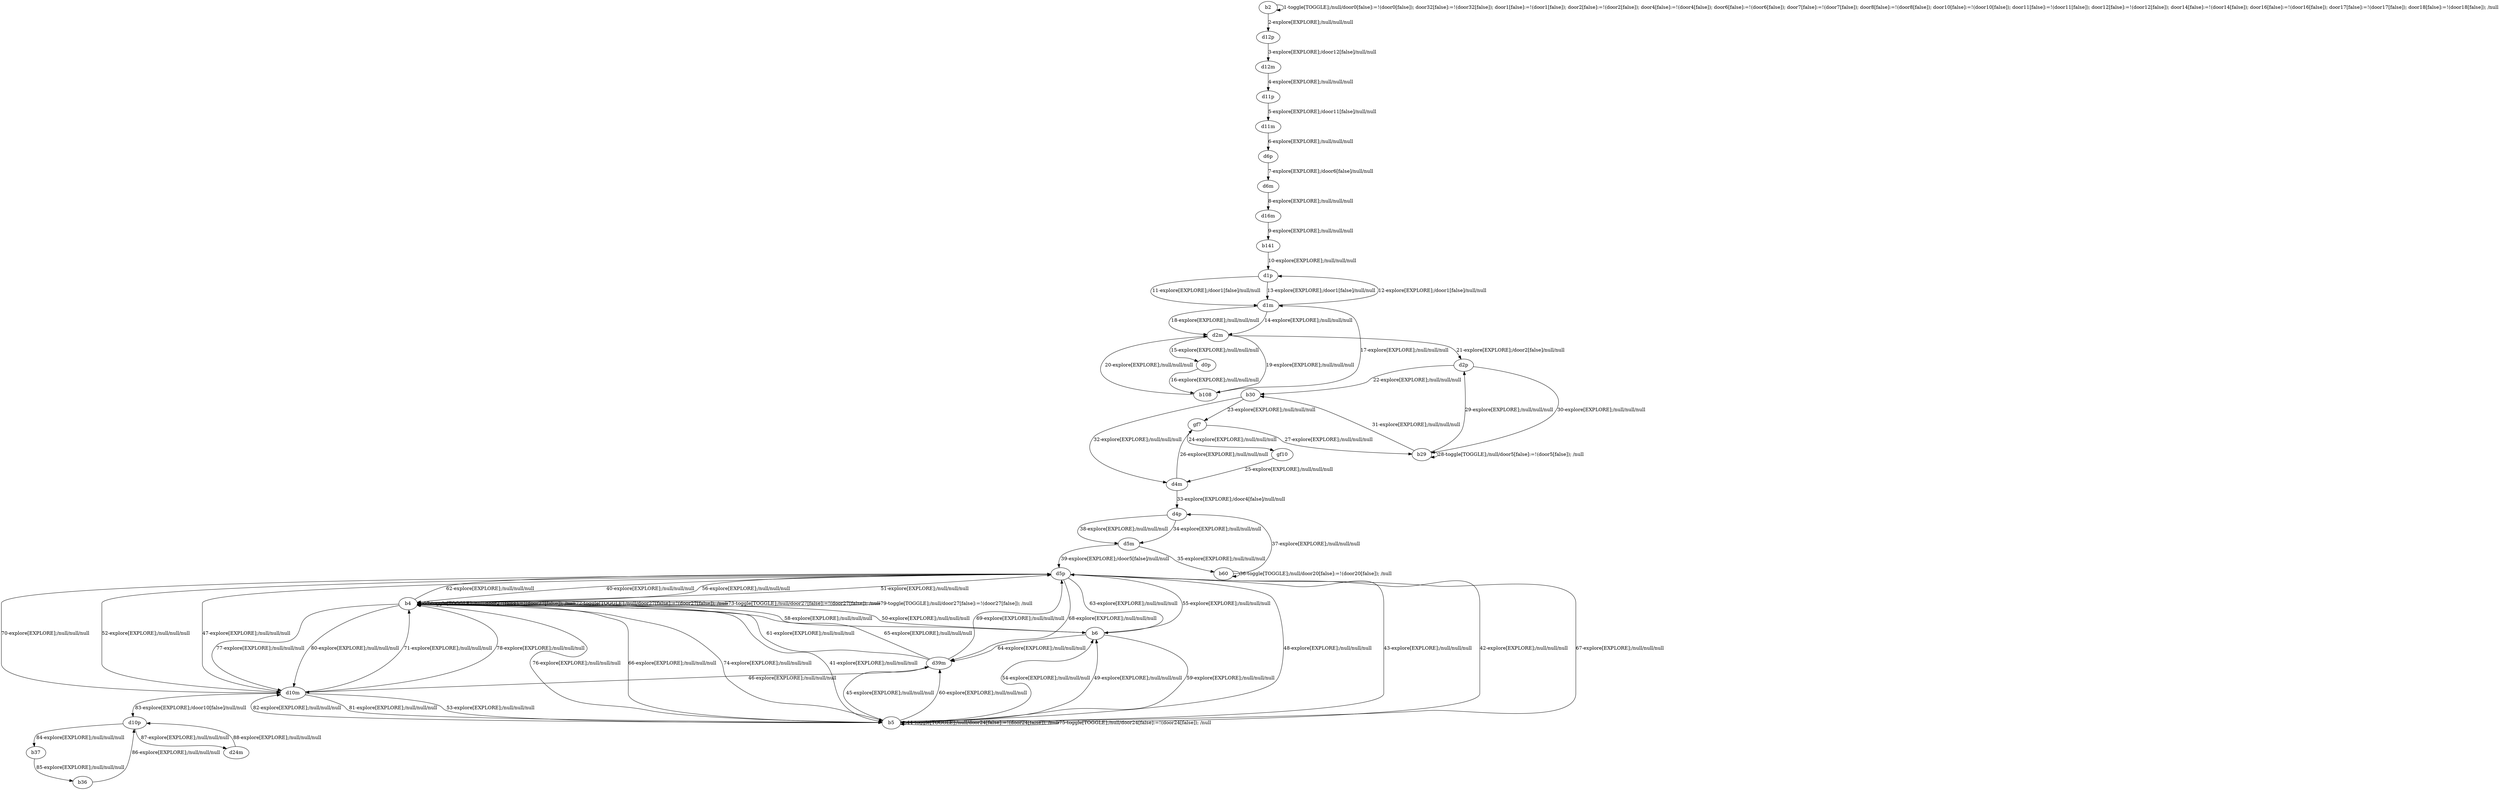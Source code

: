 # Total number of goals covered by this test: 2
# d24m --> d10p
# d10p --> d24m

digraph g {
"b2" -> "b2" [label = "1-toggle[TOGGLE];/null/door0[false]:=!(door0[false]); door32[false]:=!(door32[false]); door1[false]:=!(door1[false]); door2[false]:=!(door2[false]); door4[false]:=!(door4[false]); door6[false]:=!(door6[false]); door7[false]:=!(door7[false]); door8[false]:=!(door8[false]); door10[false]:=!(door10[false]); door11[false]:=!(door11[false]); door12[false]:=!(door12[false]); door14[false]:=!(door14[false]); door16[false]:=!(door16[false]); door17[false]:=!(door17[false]); door18[false]:=!(door18[false]); /null"];
"b2" -> "d12p" [label = "2-explore[EXPLORE];/null/null/null"];
"d12p" -> "d12m" [label = "3-explore[EXPLORE];/door12[false]/null/null"];
"d12m" -> "d11p" [label = "4-explore[EXPLORE];/null/null/null"];
"d11p" -> "d11m" [label = "5-explore[EXPLORE];/door11[false]/null/null"];
"d11m" -> "d6p" [label = "6-explore[EXPLORE];/null/null/null"];
"d6p" -> "d6m" [label = "7-explore[EXPLORE];/door6[false]/null/null"];
"d6m" -> "d16m" [label = "8-explore[EXPLORE];/null/null/null"];
"d16m" -> "b141" [label = "9-explore[EXPLORE];/null/null/null"];
"b141" -> "d1p" [label = "10-explore[EXPLORE];/null/null/null"];
"d1p" -> "d1m" [label = "11-explore[EXPLORE];/door1[false]/null/null"];
"d1m" -> "d1p" [label = "12-explore[EXPLORE];/door1[false]/null/null"];
"d1p" -> "d1m" [label = "13-explore[EXPLORE];/door1[false]/null/null"];
"d1m" -> "d2m" [label = "14-explore[EXPLORE];/null/null/null"];
"d2m" -> "d0p" [label = "15-explore[EXPLORE];/null/null/null"];
"d0p" -> "b108" [label = "16-explore[EXPLORE];/null/null/null"];
"b108" -> "d1m" [label = "17-explore[EXPLORE];/null/null/null"];
"d1m" -> "d2m" [label = "18-explore[EXPLORE];/null/null/null"];
"d2m" -> "b108" [label = "19-explore[EXPLORE];/null/null/null"];
"b108" -> "d2m" [label = "20-explore[EXPLORE];/null/null/null"];
"d2m" -> "d2p" [label = "21-explore[EXPLORE];/door2[false]/null/null"];
"d2p" -> "b30" [label = "22-explore[EXPLORE];/null/null/null"];
"b30" -> "gf7" [label = "23-explore[EXPLORE];/null/null/null"];
"gf7" -> "gf10" [label = "24-explore[EXPLORE];/null/null/null"];
"gf10" -> "d4m" [label = "25-explore[EXPLORE];/null/null/null"];
"d4m" -> "gf7" [label = "26-explore[EXPLORE];/null/null/null"];
"gf7" -> "b29" [label = "27-explore[EXPLORE];/null/null/null"];
"b29" -> "b29" [label = "28-toggle[TOGGLE];/null/door5[false]:=!(door5[false]); /null"];
"b29" -> "d2p" [label = "29-explore[EXPLORE];/null/null/null"];
"d2p" -> "b29" [label = "30-explore[EXPLORE];/null/null/null"];
"b29" -> "b30" [label = "31-explore[EXPLORE];/null/null/null"];
"b30" -> "d4m" [label = "32-explore[EXPLORE];/null/null/null"];
"d4m" -> "d4p" [label = "33-explore[EXPLORE];/door4[false]/null/null"];
"d4p" -> "d5m" [label = "34-explore[EXPLORE];/null/null/null"];
"d5m" -> "b60" [label = "35-explore[EXPLORE];/null/null/null"];
"b60" -> "b60" [label = "36-toggle[TOGGLE];/null/door20[false]:=!(door20[false]); /null"];
"b60" -> "d4p" [label = "37-explore[EXPLORE];/null/null/null"];
"d4p" -> "d5m" [label = "38-explore[EXPLORE];/null/null/null"];
"d5m" -> "d5p" [label = "39-explore[EXPLORE];/door5[false]/null/null"];
"d5p" -> "b4" [label = "40-explore[EXPLORE];/null/null/null"];
"b4" -> "b5" [label = "41-explore[EXPLORE];/null/null/null"];
"b5" -> "d5p" [label = "42-explore[EXPLORE];/null/null/null"];
"d5p" -> "b5" [label = "43-explore[EXPLORE];/null/null/null"];
"b5" -> "b5" [label = "44-toggle[TOGGLE];/null/door24[false]:=!(door24[false]); /null"];
"b5" -> "d39m" [label = "45-explore[EXPLORE];/null/null/null"];
"d39m" -> "d10m" [label = "46-explore[EXPLORE];/null/null/null"];
"d10m" -> "d5p" [label = "47-explore[EXPLORE];/null/null/null"];
"d5p" -> "b5" [label = "48-explore[EXPLORE];/null/null/null"];
"b5" -> "b6" [label = "49-explore[EXPLORE];/null/null/null"];
"b6" -> "b4" [label = "50-explore[EXPLORE];/null/null/null"];
"b4" -> "d5p" [label = "51-explore[EXPLORE];/null/null/null"];
"d5p" -> "d10m" [label = "52-explore[EXPLORE];/null/null/null"];
"d10m" -> "b5" [label = "53-explore[EXPLORE];/null/null/null"];
"b5" -> "b6" [label = "54-explore[EXPLORE];/null/null/null"];
"b6" -> "d5p" [label = "55-explore[EXPLORE];/null/null/null"];
"d5p" -> "b4" [label = "56-explore[EXPLORE];/null/null/null"];
"b4" -> "b4" [label = "57-toggle[TOGGLE];/null/door27[false]:=!(door27[false]); /null"];
"b4" -> "b6" [label = "58-explore[EXPLORE];/null/null/null"];
"b6" -> "b5" [label = "59-explore[EXPLORE];/null/null/null"];
"b5" -> "d39m" [label = "60-explore[EXPLORE];/null/null/null"];
"d39m" -> "b4" [label = "61-explore[EXPLORE];/null/null/null"];
"b4" -> "d5p" [label = "62-explore[EXPLORE];/null/null/null"];
"d5p" -> "b6" [label = "63-explore[EXPLORE];/null/null/null"];
"b6" -> "d39m" [label = "64-explore[EXPLORE];/null/null/null"];
"d39m" -> "b4" [label = "65-explore[EXPLORE];/null/null/null"];
"b4" -> "b5" [label = "66-explore[EXPLORE];/null/null/null"];
"b5" -> "d5p" [label = "67-explore[EXPLORE];/null/null/null"];
"d5p" -> "d39m" [label = "68-explore[EXPLORE];/null/null/null"];
"d39m" -> "d5p" [label = "69-explore[EXPLORE];/null/null/null"];
"d5p" -> "d10m" [label = "70-explore[EXPLORE];/null/null/null"];
"d10m" -> "b4" [label = "71-explore[EXPLORE];/null/null/null"];
"b4" -> "b4" [label = "72-toggle[TOGGLE];/null/door27[false]:=!(door27[false]); /null"];
"b4" -> "b4" [label = "73-toggle[TOGGLE];/null/door27[false]:=!(door27[false]); /null"];
"b4" -> "b5" [label = "74-explore[EXPLORE];/null/null/null"];
"b5" -> "b5" [label = "75-toggle[TOGGLE];/null/door24[false]:=!(door24[false]); /null"];
"b5" -> "b4" [label = "76-explore[EXPLORE];/null/null/null"];
"b4" -> "d10m" [label = "77-explore[EXPLORE];/null/null/null"];
"d10m" -> "b4" [label = "78-explore[EXPLORE];/null/null/null"];
"b4" -> "b4" [label = "79-toggle[TOGGLE];/null/door27[false]:=!(door27[false]); /null"];
"b4" -> "d10m" [label = "80-explore[EXPLORE];/null/null/null"];
"d10m" -> "b5" [label = "81-explore[EXPLORE];/null/null/null"];
"b5" -> "d10m" [label = "82-explore[EXPLORE];/null/null/null"];
"d10m" -> "d10p" [label = "83-explore[EXPLORE];/door10[false]/null/null"];
"d10p" -> "b37" [label = "84-explore[EXPLORE];/null/null/null"];
"b37" -> "b36" [label = "85-explore[EXPLORE];/null/null/null"];
"b36" -> "d10p" [label = "86-explore[EXPLORE];/null/null/null"];
"d10p" -> "d24m" [label = "87-explore[EXPLORE];/null/null/null"];
"d24m" -> "d10p" [label = "88-explore[EXPLORE];/null/null/null"];
}